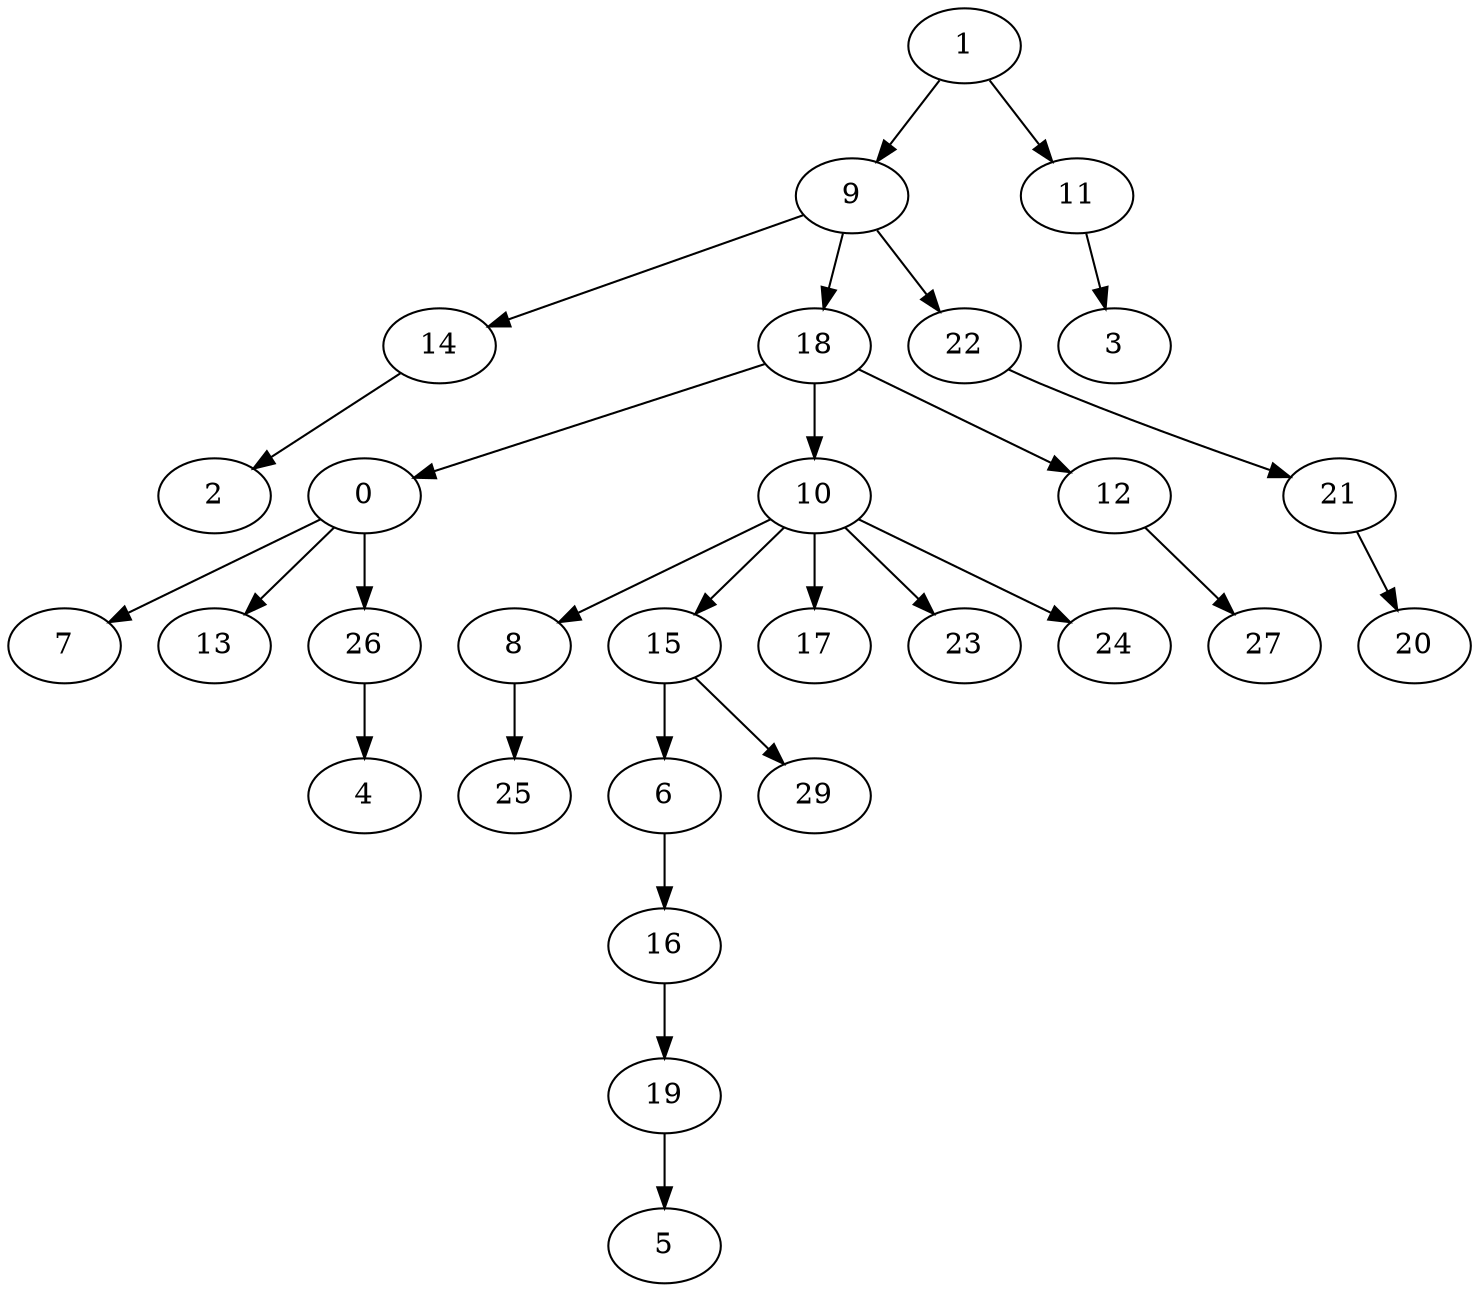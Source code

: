 digraph {
  1 -> 9;
  1 -> 11;
  9 -> 14;
  9 -> 18;
  9 -> 22;
  11 -> 3;
  14 -> 2;
  18 -> 0;
  18 -> 10;
  18 -> 12;
  22 -> 21;
  0 -> 7;
  0 -> 13;
  0 -> 26;
  10 -> 8;
  10 -> 15;
  10 -> 17;
  10 -> 23;
  10 -> 24;
  12 -> 27;
  21 -> 20;
  26 -> 4;
  8 -> 25;
  15 -> 6;
  15 -> 29;
  6 -> 16;
  16 -> 19;
  19 -> 5;
}